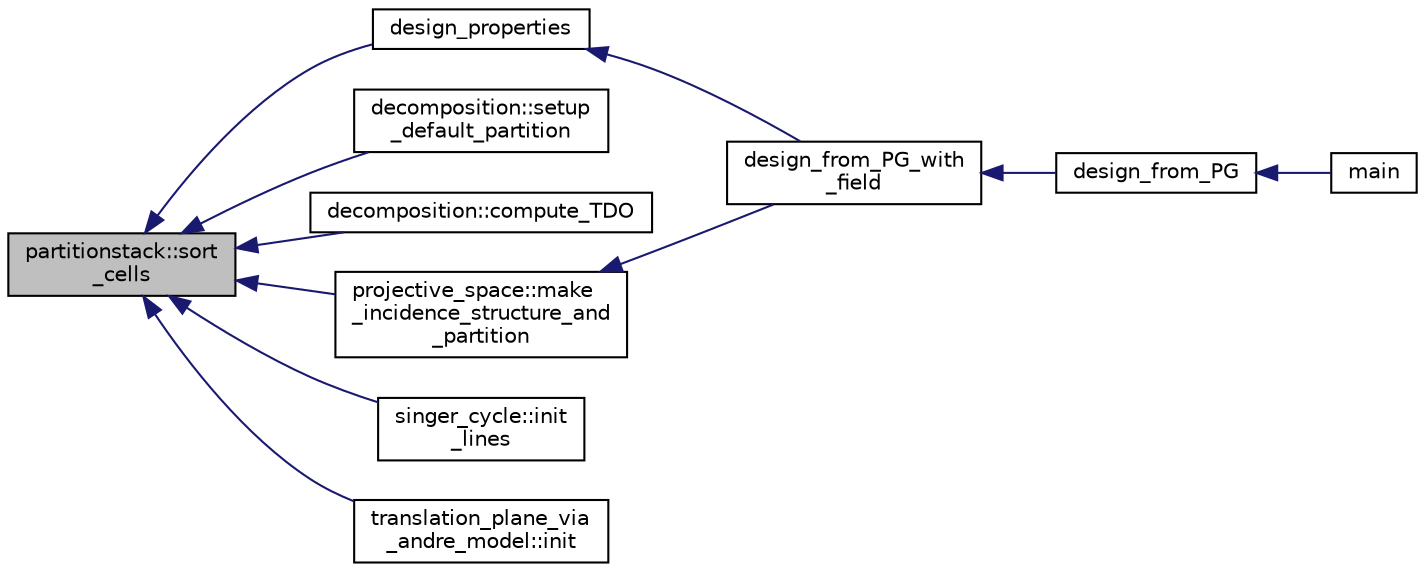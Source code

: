 digraph "partitionstack::sort_cells"
{
  edge [fontname="Helvetica",fontsize="10",labelfontname="Helvetica",labelfontsize="10"];
  node [fontname="Helvetica",fontsize="10",shape=record];
  rankdir="LR";
  Node995 [label="partitionstack::sort\l_cells",height=0.2,width=0.4,color="black", fillcolor="grey75", style="filled", fontcolor="black"];
  Node995 -> Node996 [dir="back",color="midnightblue",fontsize="10",style="solid",fontname="Helvetica"];
  Node996 [label="design_properties",height=0.2,width=0.4,color="black", fillcolor="white", style="filled",URL="$d9/dc2/apps_2combinatorics_2design_8_c.html#a7d7aac893d68b4a25d1ab91b57ae2af1"];
  Node996 -> Node997 [dir="back",color="midnightblue",fontsize="10",style="solid",fontname="Helvetica"];
  Node997 [label="design_from_PG_with\l_field",height=0.2,width=0.4,color="black", fillcolor="white", style="filled",URL="$d9/dc2/apps_2combinatorics_2design_8_c.html#a5d0ddbe05228e631bc5fc469bc9ba6dd"];
  Node997 -> Node998 [dir="back",color="midnightblue",fontsize="10",style="solid",fontname="Helvetica"];
  Node998 [label="design_from_PG",height=0.2,width=0.4,color="black", fillcolor="white", style="filled",URL="$d9/dc2/apps_2combinatorics_2design_8_c.html#aaac4564bcb168115351dacf8aefd1001"];
  Node998 -> Node999 [dir="back",color="midnightblue",fontsize="10",style="solid",fontname="Helvetica"];
  Node999 [label="main",height=0.2,width=0.4,color="black", fillcolor="white", style="filled",URL="$d9/dc2/apps_2combinatorics_2design_8_c.html#a217dbf8b442f20279ea00b898af96f52"];
  Node995 -> Node1000 [dir="back",color="midnightblue",fontsize="10",style="solid",fontname="Helvetica"];
  Node1000 [label="decomposition::setup\l_default_partition",height=0.2,width=0.4,color="black", fillcolor="white", style="filled",URL="$d3/d2b/classdecomposition.html#a8589476ff85bb44acc19de00ffdf1b7f"];
  Node995 -> Node1001 [dir="back",color="midnightblue",fontsize="10",style="solid",fontname="Helvetica"];
  Node1001 [label="decomposition::compute_TDO",height=0.2,width=0.4,color="black", fillcolor="white", style="filled",URL="$d3/d2b/classdecomposition.html#acde2ae0342c89d2ba817ecdc98813cbe"];
  Node995 -> Node1002 [dir="back",color="midnightblue",fontsize="10",style="solid",fontname="Helvetica"];
  Node1002 [label="projective_space::make\l_incidence_structure_and\l_partition",height=0.2,width=0.4,color="black", fillcolor="white", style="filled",URL="$d2/d17/classprojective__space.html#a40b8d8590d6612a33a930e9c75b45774"];
  Node1002 -> Node997 [dir="back",color="midnightblue",fontsize="10",style="solid",fontname="Helvetica"];
  Node995 -> Node1003 [dir="back",color="midnightblue",fontsize="10",style="solid",fontname="Helvetica"];
  Node1003 [label="singer_cycle::init\l_lines",height=0.2,width=0.4,color="black", fillcolor="white", style="filled",URL="$d8/d13/classsinger__cycle.html#a817cbf613596d5db2cf5e926db8fa328"];
  Node995 -> Node1004 [dir="back",color="midnightblue",fontsize="10",style="solid",fontname="Helvetica"];
  Node1004 [label="translation_plane_via\l_andre_model::init",height=0.2,width=0.4,color="black", fillcolor="white", style="filled",URL="$d1/dcc/classtranslation__plane__via__andre__model.html#adb424599de168ade331979a9218ee07b"];
}
